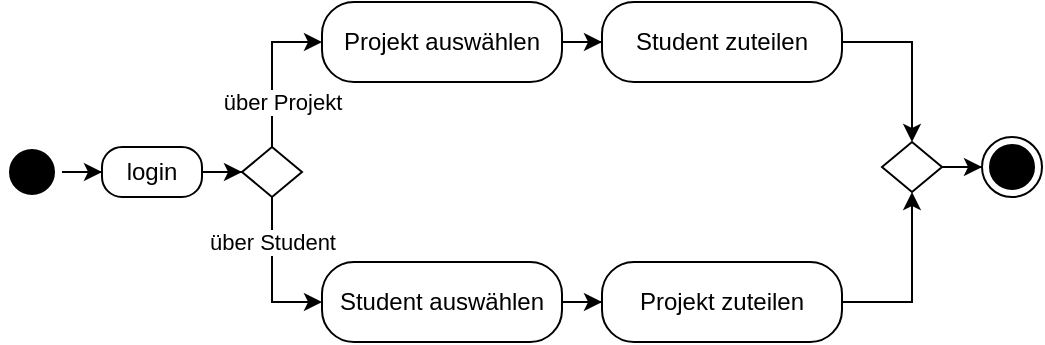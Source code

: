 <mxfile version="14.2.7" type="device"><diagram id="PIE1f0o1L4Sgqi_cBnC7" name="Page-1"><mxGraphModel dx="738" dy="389" grid="1" gridSize="10" guides="1" tooltips="1" connect="1" arrows="1" fold="1" page="1" pageScale="1" pageWidth="827" pageHeight="1169" math="0" shadow="0"><root><mxCell id="0"/><mxCell id="1" parent="0"/><mxCell id="U9VU5u-XW-6Oxqe7uGoA-1" style="edgeStyle=orthogonalEdgeStyle;rounded=0;orthogonalLoop=1;jettySize=auto;html=1;entryX=0;entryY=0.5;entryDx=0;entryDy=0;strokeColor=#000000;" edge="1" parent="1" source="U9VU5u-XW-6Oxqe7uGoA-2" target="U9VU5u-XW-6Oxqe7uGoA-4"><mxGeometry relative="1" as="geometry"/></mxCell><mxCell id="U9VU5u-XW-6Oxqe7uGoA-2" value="" style="ellipse;html=1;shape=startState;fillColor=#000000;" vertex="1" parent="1"><mxGeometry x="100" y="250" width="30" height="30" as="geometry"/></mxCell><mxCell id="U9VU5u-XW-6Oxqe7uGoA-3" style="edgeStyle=orthogonalEdgeStyle;rounded=0;orthogonalLoop=1;jettySize=auto;html=1;strokeColor=#000000;entryX=0;entryY=0.5;entryDx=0;entryDy=0;" edge="1" parent="1" source="U9VU5u-XW-6Oxqe7uGoA-4" target="U9VU5u-XW-6Oxqe7uGoA-10"><mxGeometry relative="1" as="geometry"><mxPoint x="190" y="240" as="targetPoint"/></mxGeometry></mxCell><mxCell id="U9VU5u-XW-6Oxqe7uGoA-4" value="login" style="rounded=1;whiteSpace=wrap;html=1;arcSize=40;fontColor=#000000;fillColor=none;" vertex="1" parent="1"><mxGeometry x="150" y="252.5" width="50" height="25" as="geometry"/></mxCell><mxCell id="U9VU5u-XW-6Oxqe7uGoA-5" value="" style="ellipse;html=1;shape=endState;fillColor=#000000;" vertex="1" parent="1"><mxGeometry x="590" y="247.5" width="30" height="30" as="geometry"/></mxCell><mxCell id="U9VU5u-XW-6Oxqe7uGoA-21" value="über Projekt" style="edgeStyle=orthogonalEdgeStyle;rounded=0;orthogonalLoop=1;jettySize=auto;html=1;entryX=0;entryY=0.5;entryDx=0;entryDy=0;" edge="1" parent="1" source="U9VU5u-XW-6Oxqe7uGoA-10" target="U9VU5u-XW-6Oxqe7uGoA-18"><mxGeometry x="-0.419" y="-5" relative="1" as="geometry"><mxPoint x="235" y="170" as="targetPoint"/><Array as="points"><mxPoint x="235" y="200"/></Array><mxPoint as="offset"/></mxGeometry></mxCell><mxCell id="U9VU5u-XW-6Oxqe7uGoA-23" value="über Student" style="edgeStyle=orthogonalEdgeStyle;rounded=0;orthogonalLoop=1;jettySize=auto;html=1;entryX=0;entryY=0.5;entryDx=0;entryDy=0;" edge="1" parent="1" source="U9VU5u-XW-6Oxqe7uGoA-10" target="U9VU5u-XW-6Oxqe7uGoA-19"><mxGeometry x="-0.419" relative="1" as="geometry"><Array as="points"><mxPoint x="235" y="330"/></Array><mxPoint as="offset"/></mxGeometry></mxCell><mxCell id="U9VU5u-XW-6Oxqe7uGoA-10" value="" style="rhombus;whiteSpace=wrap;html=1;fillColor=none;" vertex="1" parent="1"><mxGeometry x="220" y="252.5" width="30" height="25" as="geometry"/></mxCell><mxCell id="U9VU5u-XW-6Oxqe7uGoA-17" style="edgeStyle=orthogonalEdgeStyle;rounded=0;orthogonalLoop=1;jettySize=auto;html=1;entryX=0.5;entryY=0;entryDx=0;entryDy=0;" edge="1" parent="1" source="U9VU5u-XW-6Oxqe7uGoA-12" target="U9VU5u-XW-6Oxqe7uGoA-16"><mxGeometry relative="1" as="geometry"/></mxCell><mxCell id="U9VU5u-XW-6Oxqe7uGoA-12" value="Student zuteilen" style="rounded=1;whiteSpace=wrap;html=1;arcSize=40;fontColor=#000000;fillColor=none;" vertex="1" parent="1"><mxGeometry x="400" y="180" width="120" height="40" as="geometry"/></mxCell><mxCell id="U9VU5u-XW-6Oxqe7uGoA-13" style="edgeStyle=orthogonalEdgeStyle;rounded=0;orthogonalLoop=1;jettySize=auto;html=1;entryX=0.5;entryY=1;entryDx=0;entryDy=0;strokeColor=#000000;" edge="1" parent="1" source="U9VU5u-XW-6Oxqe7uGoA-14" target="U9VU5u-XW-6Oxqe7uGoA-16"><mxGeometry relative="1" as="geometry"/></mxCell><mxCell id="U9VU5u-XW-6Oxqe7uGoA-14" value="Projekt zuteilen" style="rounded=1;whiteSpace=wrap;html=1;arcSize=40;fontColor=#000000;fillColor=none;" vertex="1" parent="1"><mxGeometry x="400" y="310" width="120" height="40" as="geometry"/></mxCell><mxCell id="U9VU5u-XW-6Oxqe7uGoA-25" style="edgeStyle=orthogonalEdgeStyle;rounded=0;orthogonalLoop=1;jettySize=auto;html=1;entryX=0;entryY=0.5;entryDx=0;entryDy=0;" edge="1" parent="1" source="U9VU5u-XW-6Oxqe7uGoA-16" target="U9VU5u-XW-6Oxqe7uGoA-5"><mxGeometry relative="1" as="geometry"/></mxCell><mxCell id="U9VU5u-XW-6Oxqe7uGoA-16" value="" style="rhombus;whiteSpace=wrap;html=1;fillColor=none;" vertex="1" parent="1"><mxGeometry x="540" y="250" width="30" height="25" as="geometry"/></mxCell><mxCell id="U9VU5u-XW-6Oxqe7uGoA-22" style="edgeStyle=orthogonalEdgeStyle;rounded=0;orthogonalLoop=1;jettySize=auto;html=1;entryX=0;entryY=0.5;entryDx=0;entryDy=0;" edge="1" parent="1" source="U9VU5u-XW-6Oxqe7uGoA-18" target="U9VU5u-XW-6Oxqe7uGoA-12"><mxGeometry relative="1" as="geometry"/></mxCell><mxCell id="U9VU5u-XW-6Oxqe7uGoA-18" value="Projekt auswählen" style="rounded=1;whiteSpace=wrap;html=1;arcSize=40;fontColor=#000000;fillColor=none;" vertex="1" parent="1"><mxGeometry x="260" y="180" width="120" height="40" as="geometry"/></mxCell><mxCell id="U9VU5u-XW-6Oxqe7uGoA-24" style="edgeStyle=orthogonalEdgeStyle;rounded=0;orthogonalLoop=1;jettySize=auto;html=1;entryX=0;entryY=0.5;entryDx=0;entryDy=0;" edge="1" parent="1" source="U9VU5u-XW-6Oxqe7uGoA-19" target="U9VU5u-XW-6Oxqe7uGoA-14"><mxGeometry relative="1" as="geometry"/></mxCell><mxCell id="U9VU5u-XW-6Oxqe7uGoA-19" value="Student auswählen" style="rounded=1;whiteSpace=wrap;html=1;arcSize=40;fontColor=#000000;fillColor=none;" vertex="1" parent="1"><mxGeometry x="260" y="310" width="120" height="40" as="geometry"/></mxCell></root></mxGraphModel></diagram></mxfile>